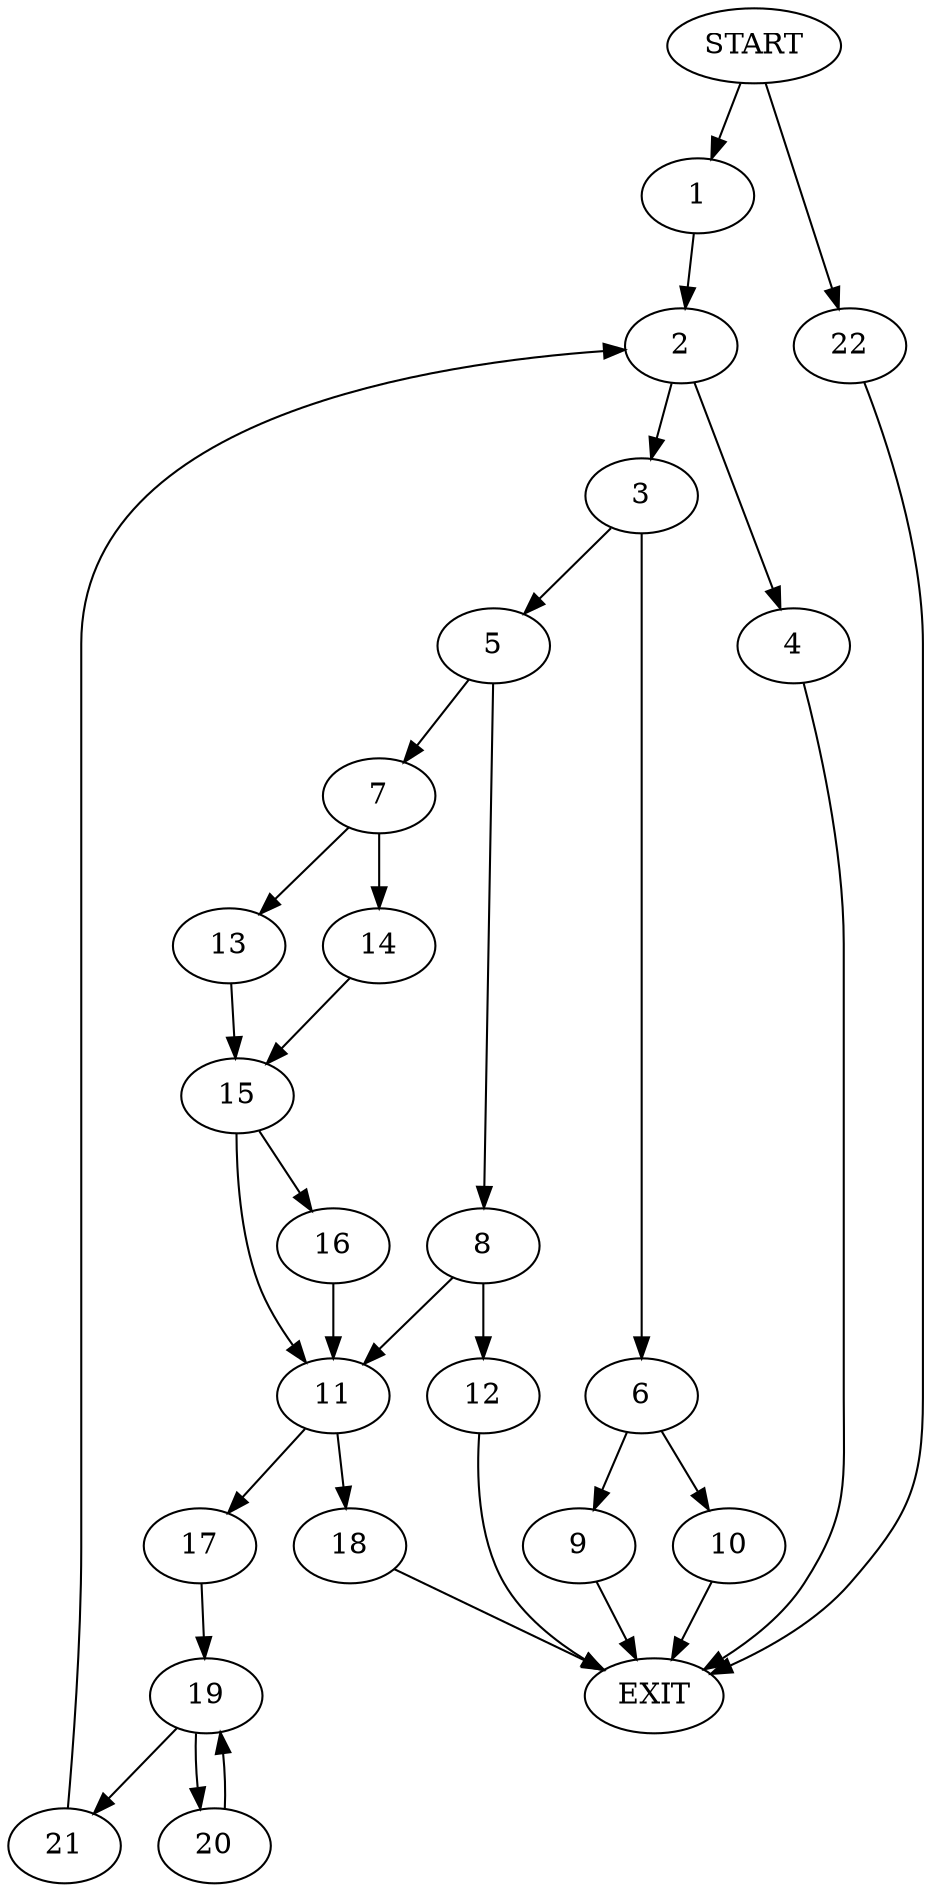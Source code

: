 digraph {
0 [label="START"]
23 [label="EXIT"]
0 -> 1
1 -> 2
2 -> 3
2 -> 4
4 -> 23
3 -> 5
3 -> 6
5 -> 7
5 -> 8
6 -> 9
6 -> 10
9 -> 23
10 -> 23
8 -> 11
8 -> 12
7 -> 13
7 -> 14
13 -> 15
14 -> 15
15 -> 16
15 -> 11
16 -> 11
11 -> 17
11 -> 18
12 -> 23
17 -> 19
18 -> 23
19 -> 20
19 -> 21
21 -> 2
20 -> 19
0 -> 22
22 -> 23
}
